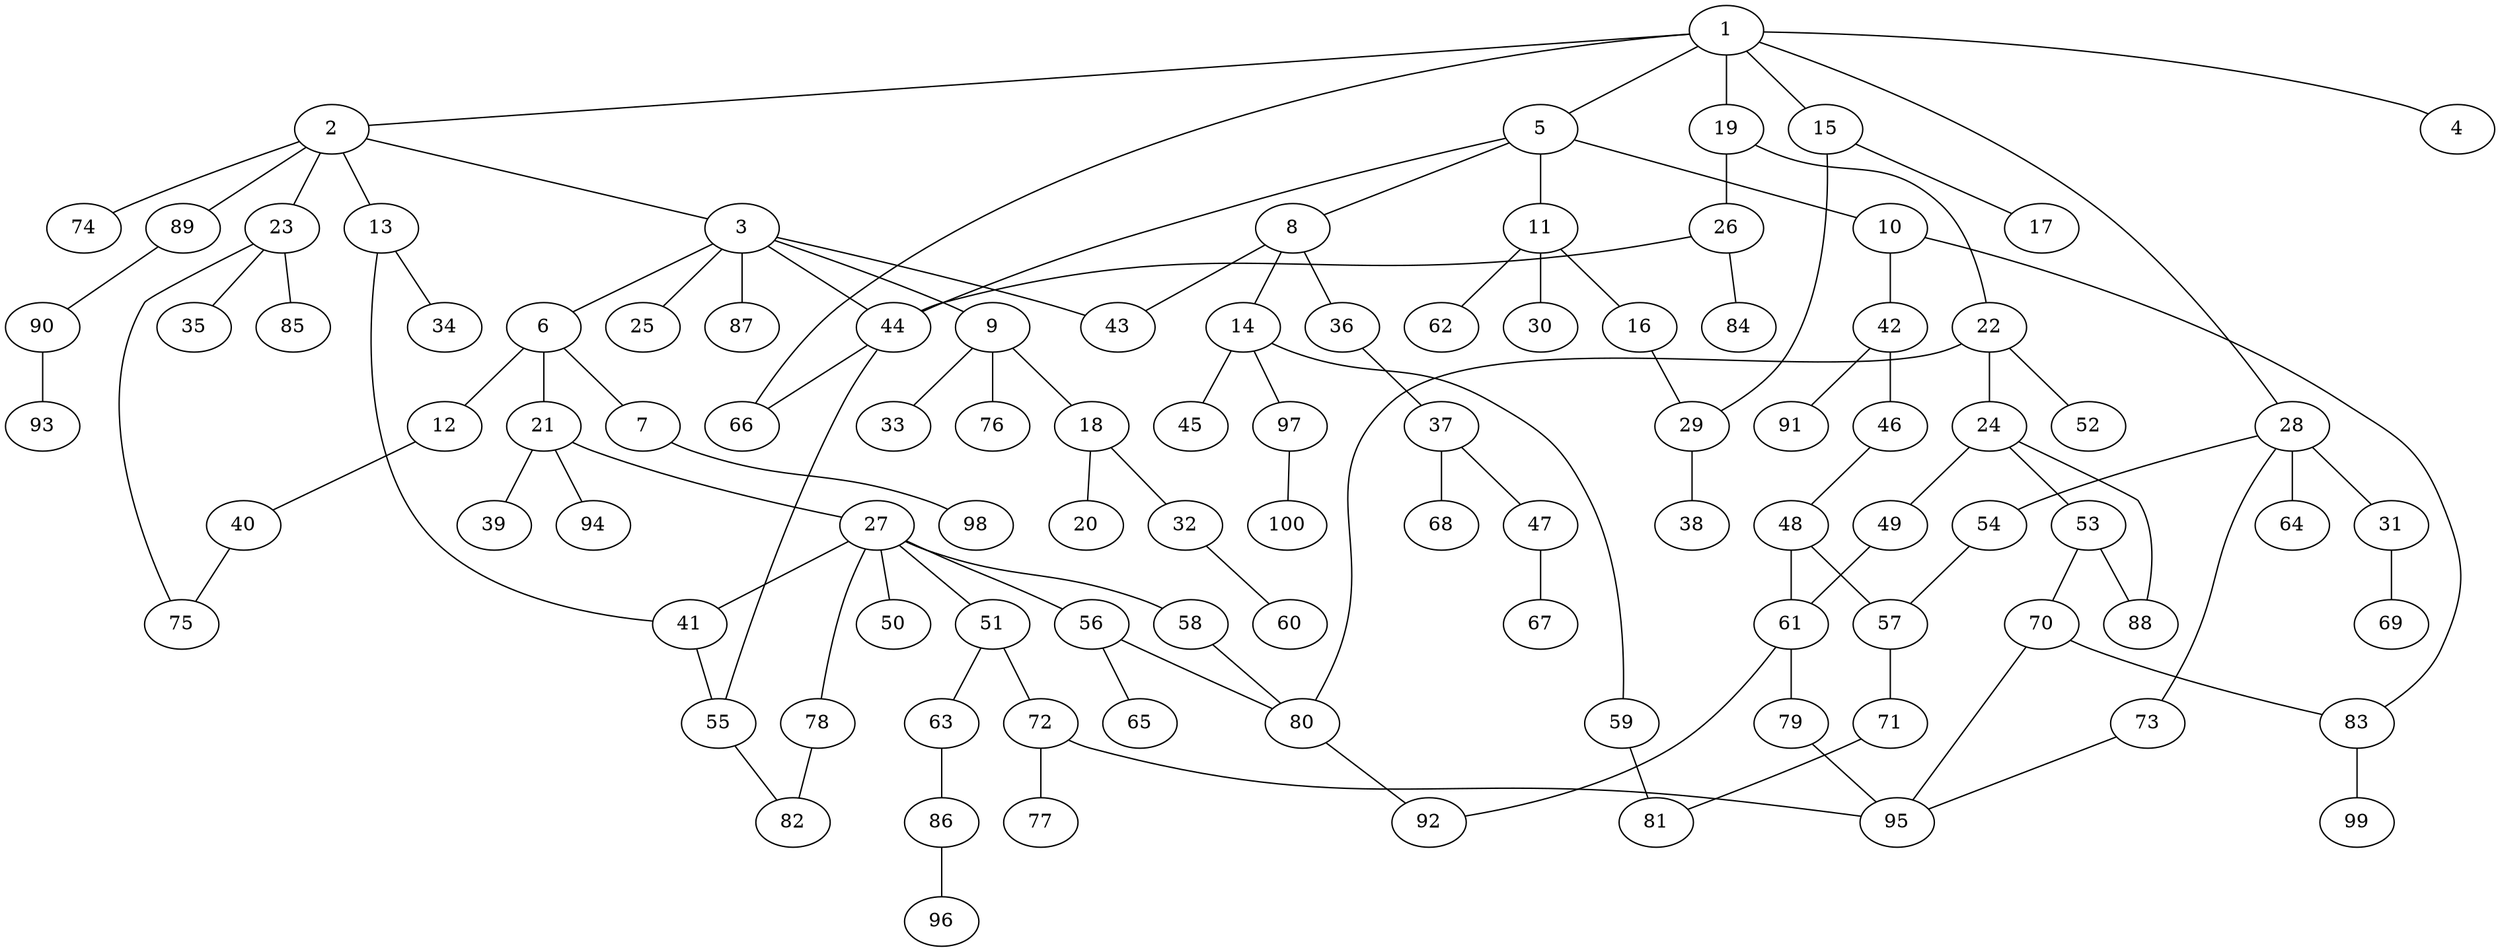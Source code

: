graph graphname {1--2
1--4
1--5
1--15
1--19
1--28
1--66
2--3
2--13
2--23
2--74
2--89
3--6
3--9
3--25
3--43
3--44
3--87
5--8
5--10
5--11
5--44
6--7
6--12
6--21
7--98
8--14
8--36
8--43
9--18
9--33
9--76
10--42
10--83
11--16
11--30
11--62
12--40
13--34
13--41
14--45
14--59
14--97
15--17
15--29
16--29
18--20
18--32
19--22
19--26
21--27
21--39
21--94
22--24
22--52
22--80
23--35
23--75
23--85
24--49
24--53
24--88
26--44
26--84
27--41
27--50
27--51
27--56
27--58
27--78
28--31
28--54
28--64
28--73
29--38
31--69
32--60
36--37
37--47
37--68
40--75
41--55
42--46
42--91
44--55
44--66
46--48
47--67
48--57
48--61
49--61
51--63
51--72
53--70
53--88
54--57
55--82
56--65
56--80
57--71
58--80
59--81
61--79
61--92
63--86
70--83
70--95
71--81
72--77
72--95
73--95
78--82
79--95
80--92
83--99
86--96
89--90
90--93
97--100
}